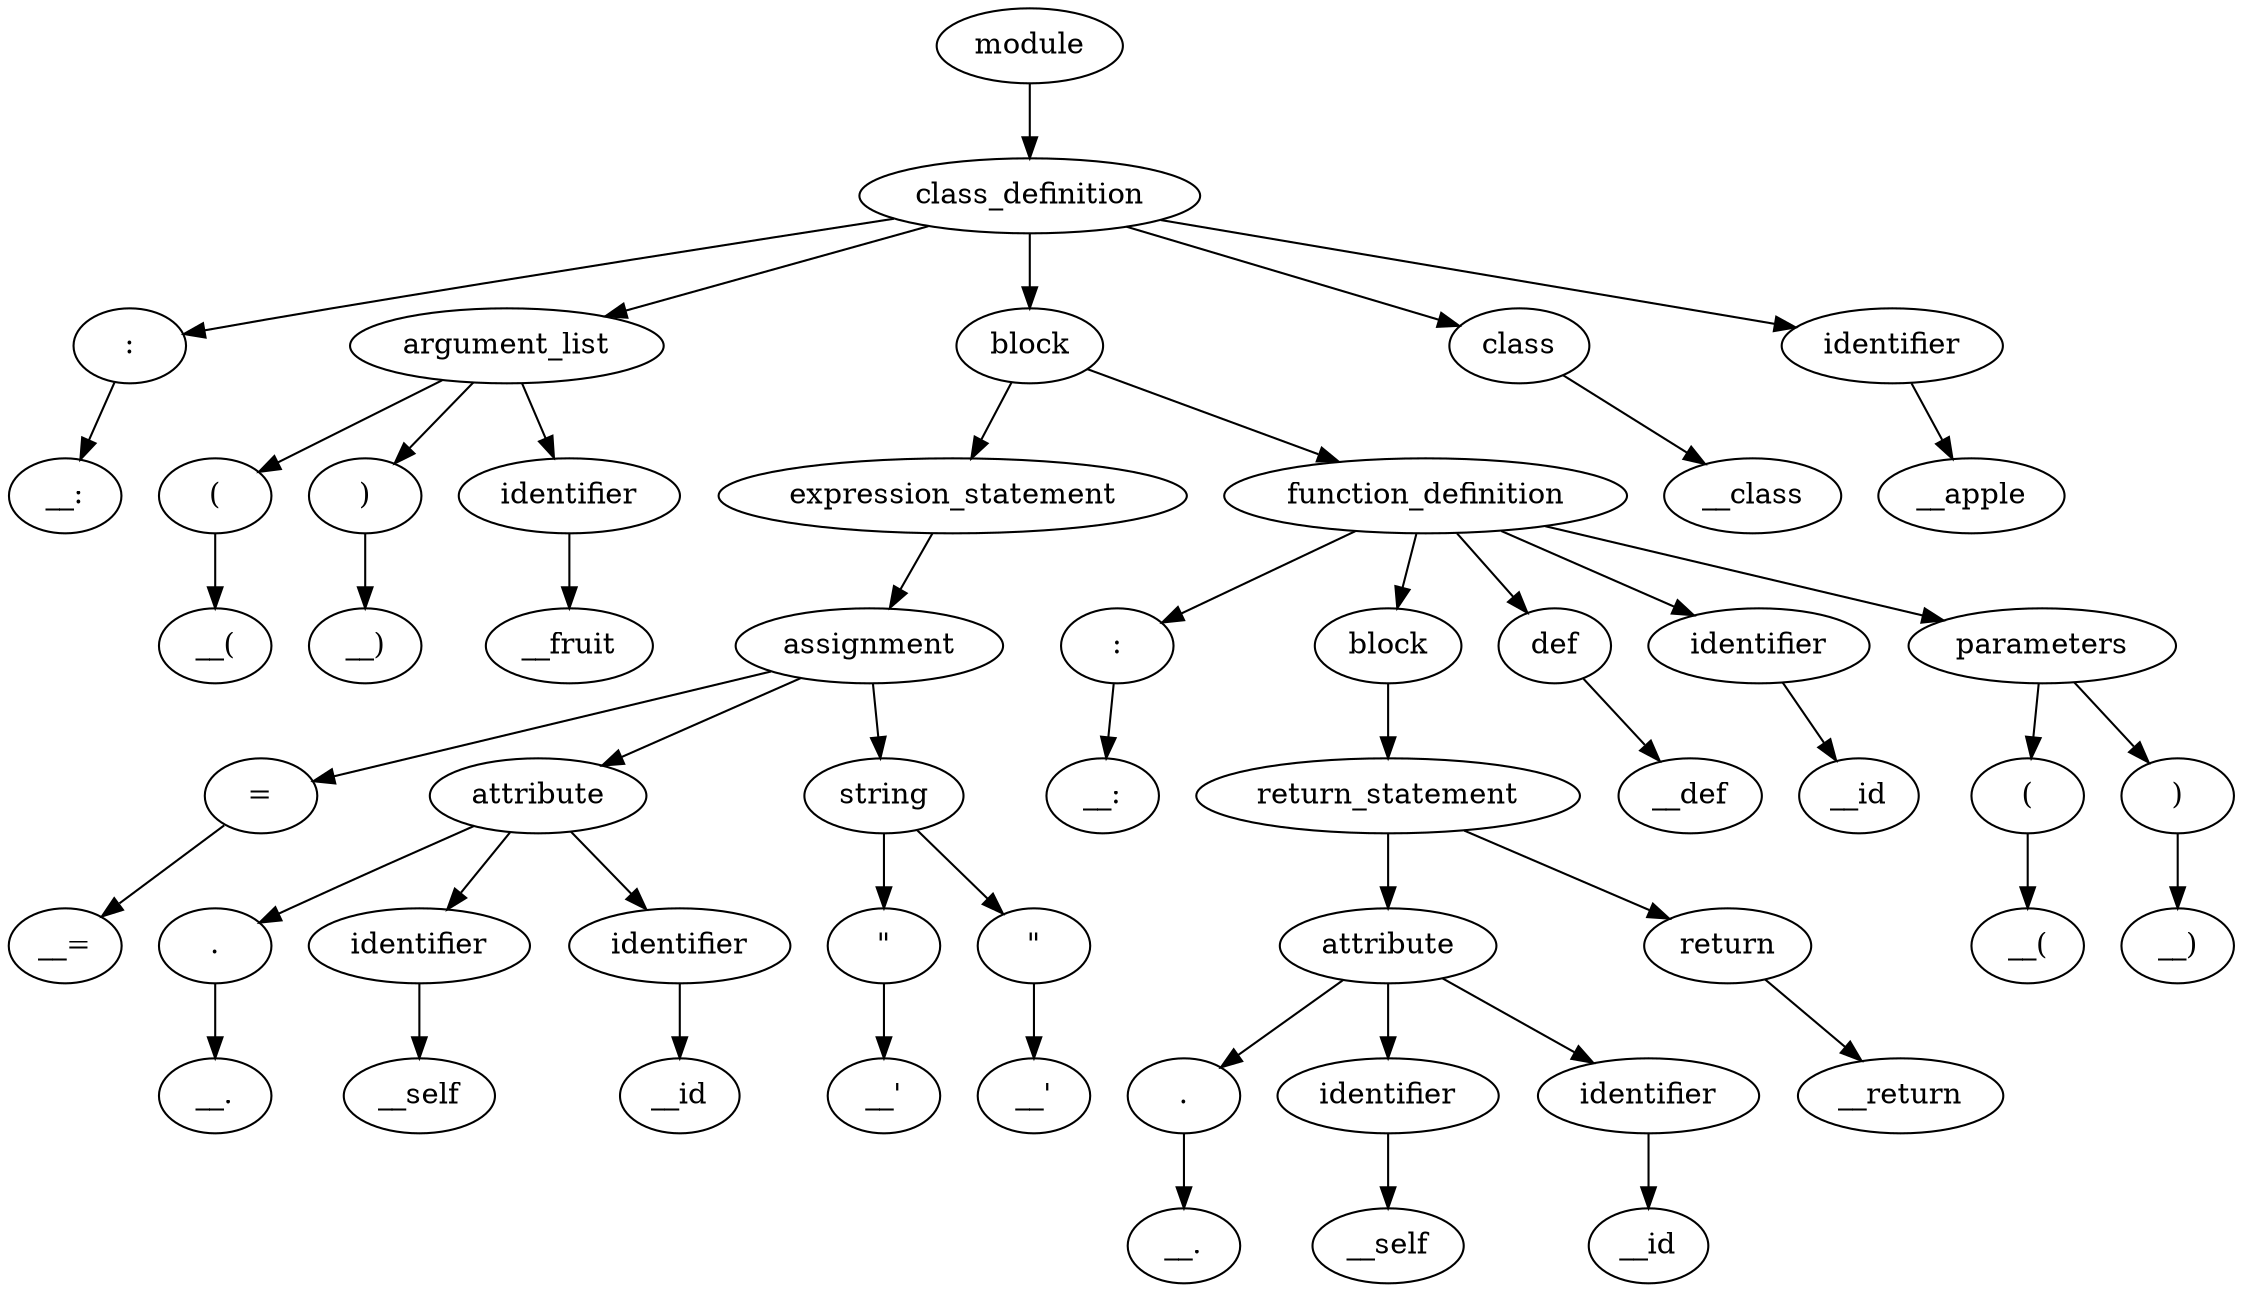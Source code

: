 digraph tree {
	"0" [label="module", shape=ellipse]
	"1" [label="class_definition", shape=ellipse]
	"5" [label=":", shape=ellipse]
	"4" [label="argument_list", shape=ellipse]
	"6" [label="block", shape=ellipse]
	"2" [label="class", shape=ellipse]
	"3" [label="identifier", shape=ellipse]
	"46" [label="__:", shape=ellipse]
	"47" [label="(", shape=ellipse]
	"49" [label=")", shape=ellipse]
	"48" [label="identifier", shape=ellipse]
	"7" [label="expression_statement", shape=ellipse]
	"8" [label="function_definition", shape=ellipse]
	"54" [label="__class", shape=ellipse]
	"53" [label="__apple", shape=ellipse]
	"52" [label="__(", shape=ellipse]
	"50" [label="__)", shape=ellipse]
	"51" [label="__fruit", shape=ellipse]
	"31" [label="assignment", shape=ellipse]
	"12" [label=":", shape=ellipse]
	"13" [label="block", shape=ellipse]
	"9" [label="def", shape=ellipse]
	"10" [label="identifier", shape=ellipse]
	"11" [label="parameters", shape=ellipse]
	"33" [label="=", shape=ellipse]
	"32" [label="attribute", shape=ellipse]
	"34" [label="string", shape=ellipse]
	"24" [label="__:", shape=ellipse]
	"14" [label="return_statement", shape=ellipse]
	"30" [label="__def", shape=ellipse]
	"29" [label="__id", shape=ellipse]
	"25" [label="(", shape=ellipse]
	"26" [label=")", shape=ellipse]
	"39" [label="__=", shape=ellipse]
	"41" [label=".", shape=ellipse]
	"40" [label="identifier", shape=ellipse]
	"42" [label="identifier", shape=ellipse]
	"35" [label="\"", shape=ellipse]
	"36" [label="\"", shape=ellipse]
	"16" [label="attribute", shape=ellipse]
	"15" [label="return", shape=ellipse]
	"28" [label="__(", shape=ellipse]
	"27" [label="__)", shape=ellipse]
	"44" [label="__.", shape=ellipse]
	"45" [label="__self", shape=ellipse]
	"43" [label="__id", shape=ellipse]
	"38" [label="__'", shape=ellipse]
	"37" [label="__'", shape=ellipse]
	"18" [label=".", shape=ellipse]
	"17" [label="identifier", shape=ellipse]
	"19" [label="identifier", shape=ellipse]
	"23" [label="__return", shape=ellipse]
	"21" [label="__.", shape=ellipse]
	"22" [label="__self", shape=ellipse]
	"20" [label="__id", shape=ellipse]

	"0" -> "1"
	"1" -> "2"
	"1" -> "3"
	"1" -> "4"
	"1" -> "5"
	"1" -> "6"
	"5" -> "46"
	"4" -> "47"
	"4" -> "48"
	"4" -> "49"
	"6" -> "7"
	"6" -> "8"
	"2" -> "54"
	"3" -> "53"
	"47" -> "52"
	"49" -> "50"
	"48" -> "51"
	"7" -> "31"
	"8" -> "9"
	"8" -> "10"
	"8" -> "11"
	"8" -> "12"
	"8" -> "13"
	"31" -> "32"
	"31" -> "33"
	"31" -> "34"
	"12" -> "24"
	"13" -> "14"
	"9" -> "30"
	"10" -> "29"
	"11" -> "25"
	"11" -> "26"
	"33" -> "39"
	"32" -> "40"
	"32" -> "41"
	"32" -> "42"
	"34" -> "35"
	"34" -> "36"
	"14" -> "15"
	"14" -> "16"
	"25" -> "28"
	"26" -> "27"
	"41" -> "44"
	"40" -> "45"
	"42" -> "43"
	"35" -> "38"
	"36" -> "37"
	"16" -> "17"
	"16" -> "18"
	"16" -> "19"
	"15" -> "23"
	"18" -> "21"
	"17" -> "22"
	"19" -> "20"
}